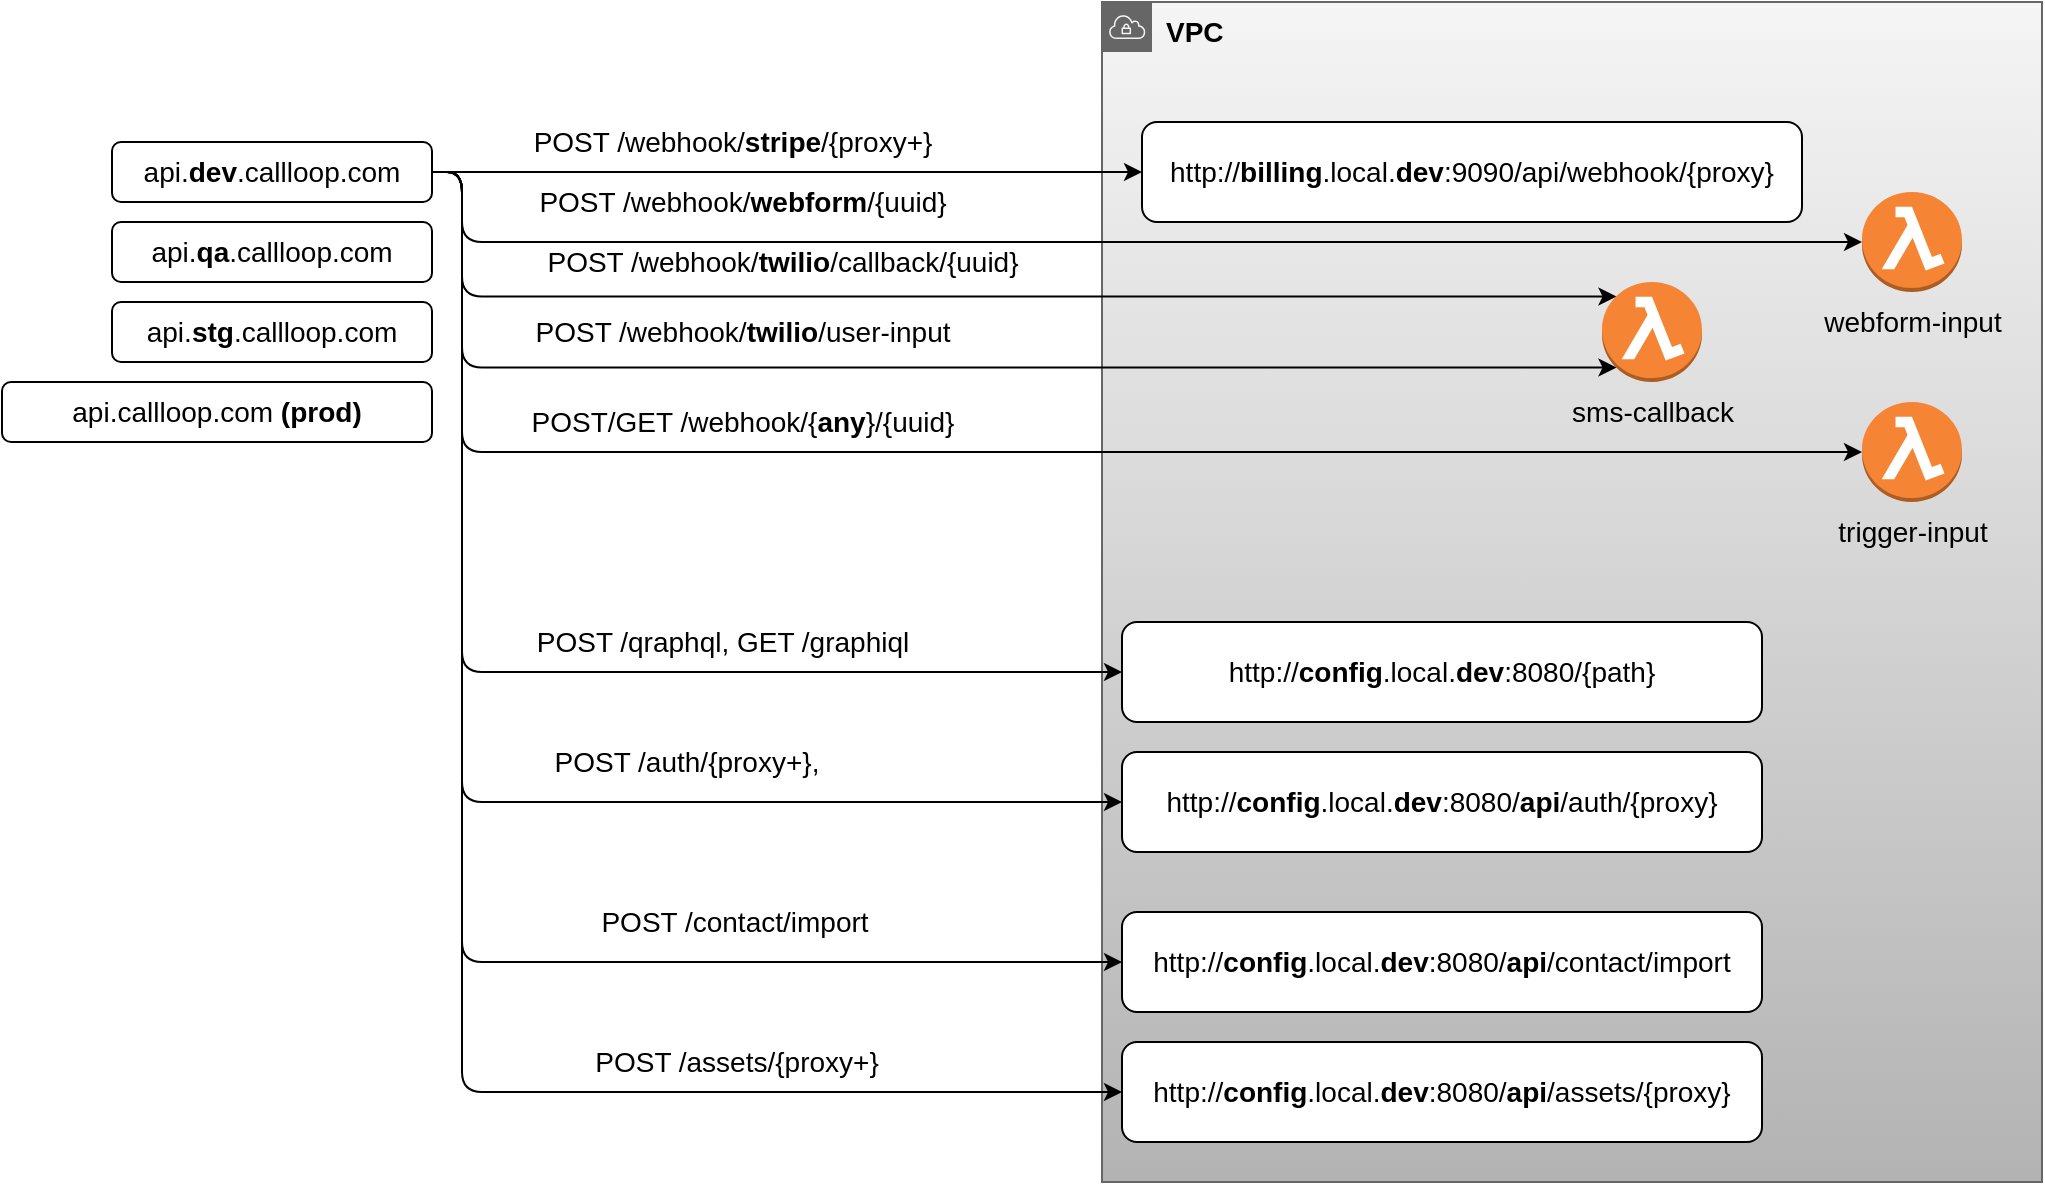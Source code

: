 <mxfile version="20.5.1" type="github">
  <diagram id="vThjLkdaLrChTEGQis4w" name="API Gateway rules">
    <mxGraphModel dx="1341" dy="802" grid="1" gridSize="10" guides="1" tooltips="1" connect="1" arrows="1" fold="1" page="1" pageScale="1" pageWidth="1100" pageHeight="850" math="0" shadow="0">
      <root>
        <mxCell id="0" />
        <mxCell id="1" parent="0" />
        <mxCell id="Ni1SKgl-pVfX1PM7O6Lp-2" value="VPC" style="sketch=0;outlineConnect=0;html=1;whiteSpace=wrap;fontSize=14;fontStyle=1;shape=mxgraph.aws4.group;grIcon=mxgraph.aws4.group_vpc;strokeColor=#666666;fillColor=#f5f5f5;verticalAlign=top;align=left;spacingLeft=30;dashed=0;gradientColor=#b3b3b3;" parent="1" vertex="1">
          <mxGeometry x="610" y="50" width="470" height="590" as="geometry" />
        </mxCell>
        <mxCell id="aJCi2LfdPKJOA3wetlMQ-4" value="POST /webhook/&lt;b&gt;stripe&lt;/b&gt;/{proxy+}" style="edgeStyle=orthogonalEdgeStyle;rounded=1;orthogonalLoop=1;jettySize=auto;html=1;exitX=1;exitY=0.5;exitDx=0;exitDy=0;fontSize=14;align=center;spacingLeft=0;verticalAlign=middle;horizontal=1;" parent="1" source="aJCi2LfdPKJOA3wetlMQ-1" target="aJCi2LfdPKJOA3wetlMQ-3" edge="1">
          <mxGeometry x="-0.158" y="15" relative="1" as="geometry">
            <mxPoint as="offset" />
          </mxGeometry>
        </mxCell>
        <mxCell id="aJCi2LfdPKJOA3wetlMQ-12" value="POST /webhook/&lt;b&gt;twilio&lt;/b&gt;/callback/{uuid}" style="edgeStyle=orthogonalEdgeStyle;rounded=1;orthogonalLoop=1;jettySize=auto;html=1;exitX=1;exitY=0.5;exitDx=0;exitDy=0;entryX=0.145;entryY=0.145;entryDx=0;entryDy=0;entryPerimeter=0;fontSize=14;align=center;spacingLeft=0;verticalAlign=middle;horizontal=1;" parent="1" source="aJCi2LfdPKJOA3wetlMQ-1" target="aJCi2LfdPKJOA3wetlMQ-10" edge="1">
          <mxGeometry x="-0.275" y="17" relative="1" as="geometry">
            <Array as="points">
              <mxPoint x="290" y="135" />
              <mxPoint x="290" y="197" />
            </Array>
            <mxPoint as="offset" />
          </mxGeometry>
        </mxCell>
        <mxCell id="aJCi2LfdPKJOA3wetlMQ-13" value="POST /webhook/&lt;b&gt;twilio&lt;/b&gt;/user-input" style="edgeStyle=orthogonalEdgeStyle;rounded=1;orthogonalLoop=1;jettySize=auto;html=1;exitX=1;exitY=0.5;exitDx=0;exitDy=0;entryX=0.145;entryY=0.855;entryDx=0;entryDy=0;entryPerimeter=0;fontSize=14;align=center;spacingLeft=0;verticalAlign=middle;horizontal=1;" parent="1" source="aJCi2LfdPKJOA3wetlMQ-1" target="aJCi2LfdPKJOA3wetlMQ-10" edge="1">
          <mxGeometry x="-0.267" y="18" relative="1" as="geometry">
            <mxPoint x="830" y="385" as="targetPoint" />
            <Array as="points">
              <mxPoint x="290" y="135" />
              <mxPoint x="290" y="233" />
            </Array>
            <mxPoint as="offset" />
          </mxGeometry>
        </mxCell>
        <mxCell id="aJCi2LfdPKJOA3wetlMQ-15" value="POST /qraphql,&amp;nbsp;GET /graphiql" style="edgeStyle=orthogonalEdgeStyle;rounded=1;orthogonalLoop=1;jettySize=auto;html=1;exitX=1;exitY=0.5;exitDx=0;exitDy=0;entryX=0;entryY=0.5;entryDx=0;entryDy=0;fontSize=14;align=center;spacingLeft=0;verticalAlign=middle;horizontal=1;" parent="1" source="aJCi2LfdPKJOA3wetlMQ-1" target="aJCi2LfdPKJOA3wetlMQ-14" edge="1">
          <mxGeometry x="0.328" y="15" relative="1" as="geometry">
            <Array as="points">
              <mxPoint x="290" y="135" />
              <mxPoint x="290" y="385" />
            </Array>
            <mxPoint as="offset" />
          </mxGeometry>
        </mxCell>
        <mxCell id="BPBLQY2pXgUHWdL-GGip-3" value="POST /auth/{proxy+}," style="edgeStyle=orthogonalEdgeStyle;rounded=1;orthogonalLoop=1;jettySize=auto;html=1;exitX=1;exitY=0.5;exitDx=0;exitDy=0;entryX=0;entryY=0.5;entryDx=0;entryDy=0;fontSize=14;align=center;spacingLeft=0;verticalAlign=middle;horizontal=1;" parent="1" source="aJCi2LfdPKJOA3wetlMQ-1" target="BPBLQY2pXgUHWdL-GGip-2" edge="1">
          <mxGeometry x="0.339" y="20" relative="1" as="geometry">
            <Array as="points">
              <mxPoint x="290" y="135" />
              <mxPoint x="290" y="450" />
            </Array>
            <mxPoint as="offset" />
          </mxGeometry>
        </mxCell>
        <mxCell id="BPBLQY2pXgUHWdL-GGip-6" value="POST /contact/import" style="edgeStyle=orthogonalEdgeStyle;rounded=1;orthogonalLoop=1;jettySize=auto;html=1;exitX=1;exitY=0.5;exitDx=0;exitDy=0;entryX=0;entryY=0.5;entryDx=0;entryDy=0;fontSize=14;align=center;spacingLeft=0;verticalAlign=middle;horizontal=1;" parent="1" source="aJCi2LfdPKJOA3wetlMQ-1" target="BPBLQY2pXgUHWdL-GGip-4" edge="1">
          <mxGeometry x="0.474" y="20" relative="1" as="geometry">
            <Array as="points">
              <mxPoint x="290" y="135" />
              <mxPoint x="290" y="530" />
            </Array>
            <mxPoint as="offset" />
          </mxGeometry>
        </mxCell>
        <mxCell id="gcAs9tMO-If9xyW5QWZl-3" value="POST /assets/{proxy+}" style="edgeStyle=orthogonalEdgeStyle;rounded=1;orthogonalLoop=1;jettySize=auto;html=1;exitX=1;exitY=0.5;exitDx=0;exitDy=0;entryX=0;entryY=0.5;entryDx=0;entryDy=0;fontSize=14;" parent="1" source="aJCi2LfdPKJOA3wetlMQ-1" target="gcAs9tMO-If9xyW5QWZl-1" edge="1">
          <mxGeometry x="0.52" y="15" relative="1" as="geometry">
            <Array as="points">
              <mxPoint x="290" y="135" />
              <mxPoint x="290" y="595" />
            </Array>
            <mxPoint as="offset" />
          </mxGeometry>
        </mxCell>
        <mxCell id="c8PIJF_xXpLWCKPmOtRB-2" value="&lt;span style=&quot;font-size: 14px;&quot;&gt;POST /webhook/&lt;b&gt;webform&lt;/b&gt;/{uuid}&lt;/span&gt;" style="edgeStyle=orthogonalEdgeStyle;rounded=1;orthogonalLoop=1;jettySize=auto;html=1;exitX=1;exitY=0.5;exitDx=0;exitDy=0;entryX=0;entryY=0.5;entryDx=0;entryDy=0;entryPerimeter=0;" parent="1" source="aJCi2LfdPKJOA3wetlMQ-1" target="c8PIJF_xXpLWCKPmOtRB-1" edge="1">
          <mxGeometry x="-0.493" y="20" relative="1" as="geometry">
            <Array as="points">
              <mxPoint x="290" y="135" />
              <mxPoint x="290" y="170" />
              <mxPoint x="980" y="170" />
            </Array>
            <mxPoint as="offset" />
          </mxGeometry>
        </mxCell>
        <mxCell id="aJCi2LfdPKJOA3wetlMQ-1" value="api.&lt;b&gt;dev&lt;/b&gt;.callloop.com" style="rounded=1;whiteSpace=wrap;html=1;fontSize=14;" parent="1" vertex="1">
          <mxGeometry x="115" y="120" width="160" height="30" as="geometry" />
        </mxCell>
        <mxCell id="aJCi2LfdPKJOA3wetlMQ-9" value="POST/GET /webhook/{&lt;b&gt;any&lt;/b&gt;}/{uuid}" style="edgeStyle=orthogonalEdgeStyle;rounded=1;orthogonalLoop=1;jettySize=auto;html=1;exitX=1;exitY=0.5;exitDx=0;exitDy=0;fontSize=14;align=center;spacingLeft=0;verticalAlign=middle;horizontal=1;entryX=0;entryY=0.5;entryDx=0;entryDy=0;entryPerimeter=0;" parent="1" source="aJCi2LfdPKJOA3wetlMQ-1" target="aJCi2LfdPKJOA3wetlMQ-8" edge="1">
          <mxGeometry x="-0.31" y="15" relative="1" as="geometry">
            <Array as="points">
              <mxPoint x="290" y="135" />
              <mxPoint x="290" y="275" />
            </Array>
            <mxPoint as="offset" />
          </mxGeometry>
        </mxCell>
        <mxCell id="aJCi2LfdPKJOA3wetlMQ-2" value="api.&lt;b&gt;qa&lt;/b&gt;.callloop.com" style="rounded=1;whiteSpace=wrap;html=1;fontSize=14;" parent="1" vertex="1">
          <mxGeometry x="115" y="160" width="160" height="30" as="geometry" />
        </mxCell>
        <mxCell id="aJCi2LfdPKJOA3wetlMQ-3" value="http://&lt;b&gt;billing&lt;/b&gt;.local.&lt;b&gt;dev&lt;/b&gt;:9090/api/webhook/{proxy}" style="rounded=1;whiteSpace=wrap;html=1;fontSize=14;" parent="1" vertex="1">
          <mxGeometry x="630" y="110" width="330" height="50" as="geometry" />
        </mxCell>
        <mxCell id="aJCi2LfdPKJOA3wetlMQ-5" value="api.&lt;b&gt;stg&lt;/b&gt;.callloop.com" style="rounded=1;whiteSpace=wrap;html=1;fontSize=14;" parent="1" vertex="1">
          <mxGeometry x="115" y="200" width="160" height="30" as="geometry" />
        </mxCell>
        <mxCell id="aJCi2LfdPKJOA3wetlMQ-6" value="api.callloop.com &lt;b&gt;(prod)&lt;/b&gt;" style="rounded=1;whiteSpace=wrap;html=1;fontSize=14;" parent="1" vertex="1">
          <mxGeometry x="60" y="240" width="215" height="30" as="geometry" />
        </mxCell>
        <mxCell id="aJCi2LfdPKJOA3wetlMQ-8" value="trigger-input" style="outlineConnect=0;dashed=0;verticalLabelPosition=bottom;verticalAlign=top;align=center;html=1;shape=mxgraph.aws3.lambda_function;fillColor=#F58534;gradientColor=none;fontSize=14;" parent="1" vertex="1">
          <mxGeometry x="990" y="250" width="50" height="50" as="geometry" />
        </mxCell>
        <mxCell id="aJCi2LfdPKJOA3wetlMQ-10" value="sms-callback" style="outlineConnect=0;dashed=0;verticalLabelPosition=bottom;verticalAlign=top;align=center;html=1;shape=mxgraph.aws3.lambda_function;fillColor=#F58534;gradientColor=none;fontSize=14;" parent="1" vertex="1">
          <mxGeometry x="860" y="190" width="50" height="50" as="geometry" />
        </mxCell>
        <mxCell id="aJCi2LfdPKJOA3wetlMQ-14" value="http://&lt;b&gt;config&lt;/b&gt;.local.&lt;b&gt;dev&lt;/b&gt;:8080/{path}" style="rounded=1;whiteSpace=wrap;html=1;fontSize=14;" parent="1" vertex="1">
          <mxGeometry x="620" y="360" width="320" height="50" as="geometry" />
        </mxCell>
        <mxCell id="BPBLQY2pXgUHWdL-GGip-2" value="http://&lt;b&gt;config&lt;/b&gt;.local.&lt;b&gt;dev&lt;/b&gt;:8080/&lt;b&gt;api&lt;/b&gt;/auth/{proxy}" style="rounded=1;whiteSpace=wrap;html=1;fontSize=14;" parent="1" vertex="1">
          <mxGeometry x="620" y="425" width="320" height="50" as="geometry" />
        </mxCell>
        <mxCell id="BPBLQY2pXgUHWdL-GGip-4" value="http://&lt;b&gt;config&lt;/b&gt;.local.&lt;b&gt;dev&lt;/b&gt;:8080/&lt;b&gt;api&lt;/b&gt;/contact/import" style="rounded=1;whiteSpace=wrap;html=1;fontSize=14;" parent="1" vertex="1">
          <mxGeometry x="620" y="505" width="320" height="50" as="geometry" />
        </mxCell>
        <mxCell id="gcAs9tMO-If9xyW5QWZl-1" value="http://&lt;b&gt;config&lt;/b&gt;.local.&lt;b&gt;dev&lt;/b&gt;:8080/&lt;b&gt;api&lt;/b&gt;/assets/{proxy}" style="rounded=1;whiteSpace=wrap;html=1;fontSize=14;" parent="1" vertex="1">
          <mxGeometry x="620" y="570" width="320" height="50" as="geometry" />
        </mxCell>
        <mxCell id="c8PIJF_xXpLWCKPmOtRB-1" value="webform-input" style="outlineConnect=0;dashed=0;verticalLabelPosition=bottom;verticalAlign=top;align=center;html=1;shape=mxgraph.aws3.lambda_function;fillColor=#F58534;gradientColor=none;fontSize=14;" parent="1" vertex="1">
          <mxGeometry x="990" y="145" width="50" height="50" as="geometry" />
        </mxCell>
      </root>
    </mxGraphModel>
  </diagram>
</mxfile>
